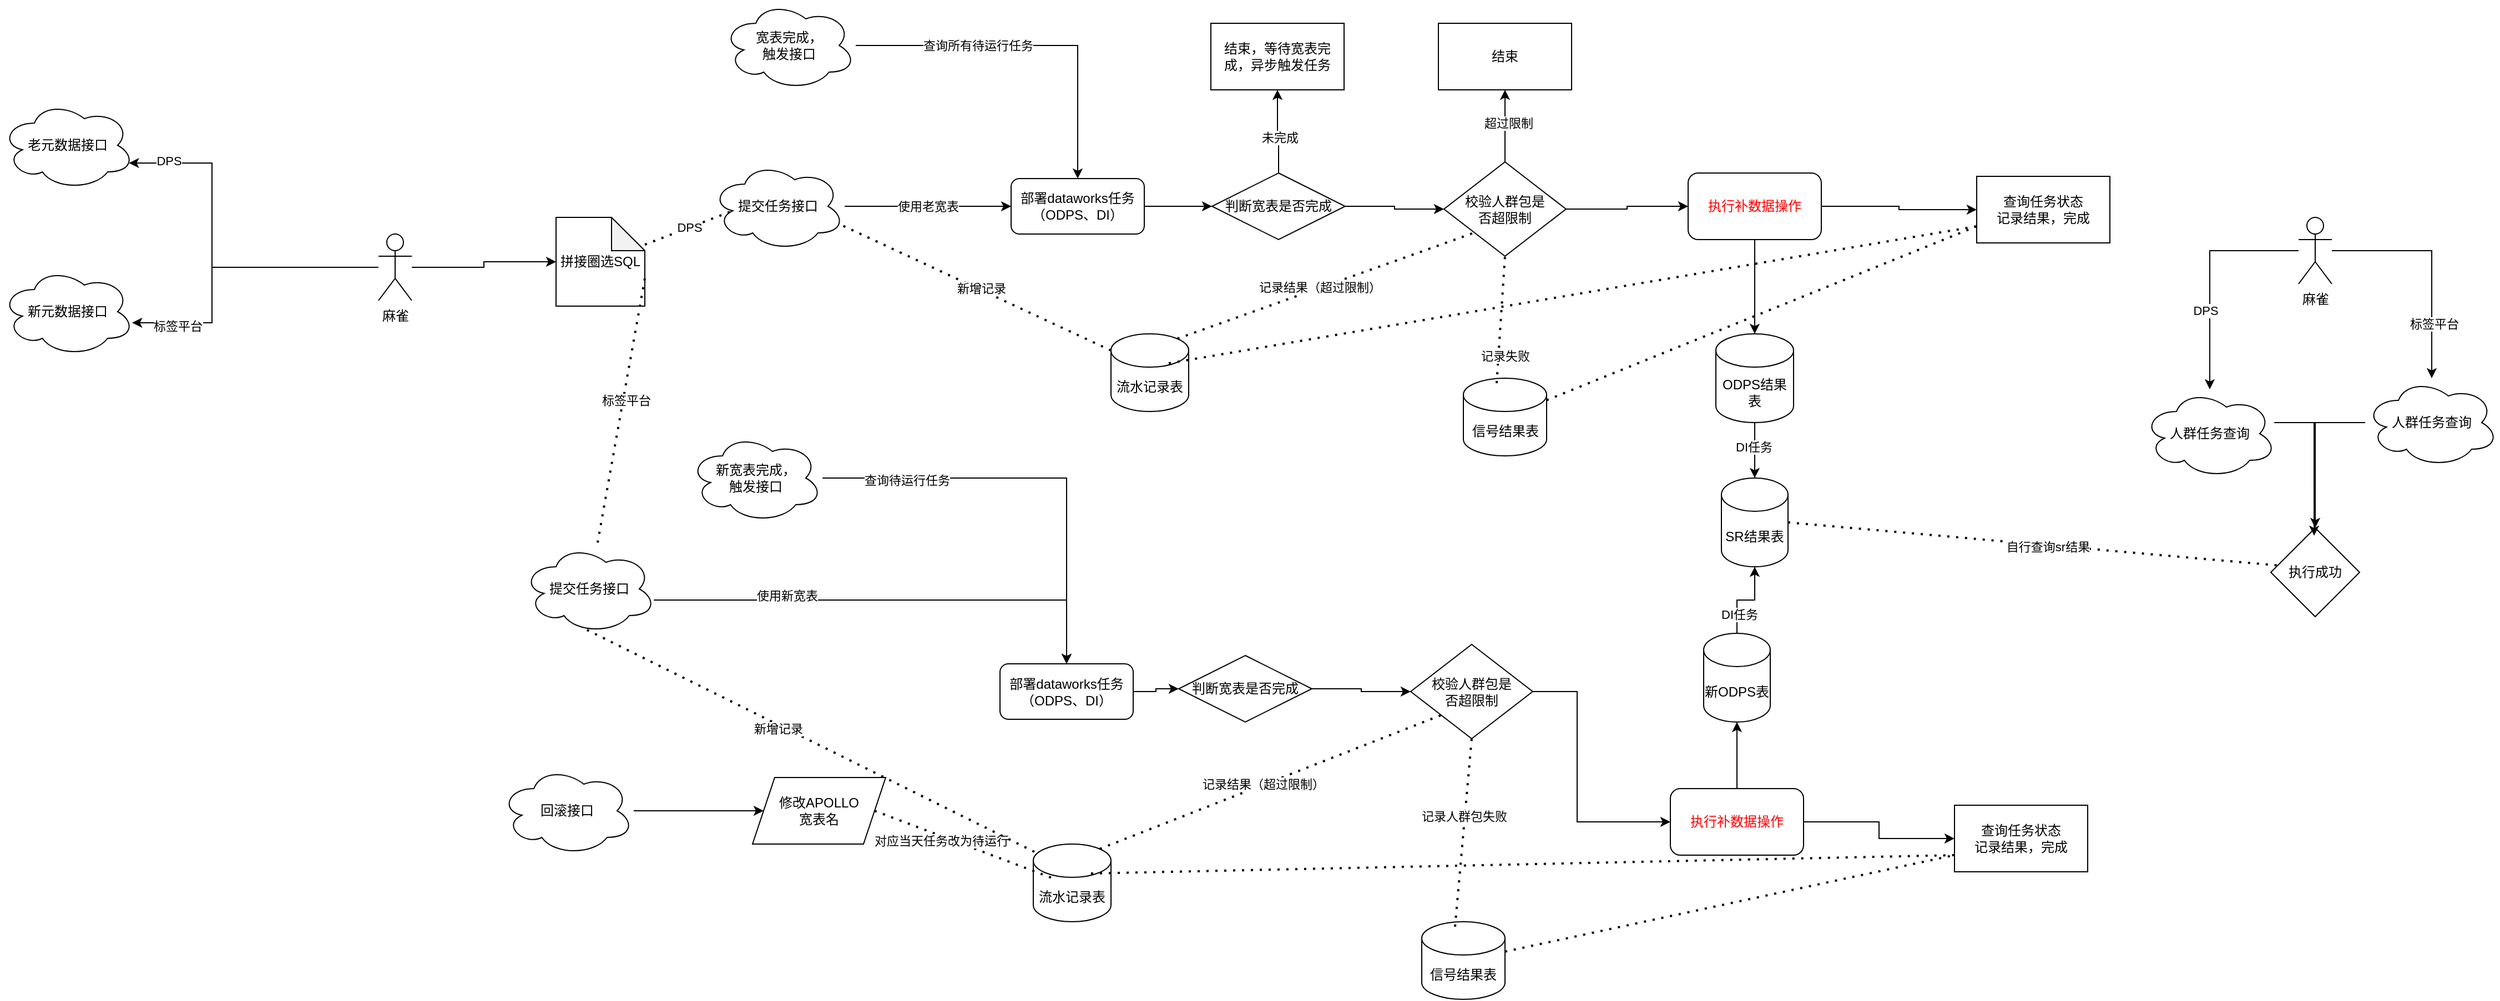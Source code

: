 <mxfile version="25.0.3">
  <diagram name="第 1 页" id="y63ZQ2GJVkdFIbkafl7R">
    <mxGraphModel dx="1026" dy="650" grid="1" gridSize="10" guides="1" tooltips="1" connect="1" arrows="1" fold="1" page="1" pageScale="1" pageWidth="827" pageHeight="1169" math="0" shadow="0">
      <root>
        <mxCell id="0" />
        <mxCell id="1" parent="0" />
        <mxCell id="8IbcEHw5AlyB79mjnVnh-1" value="老元数据接口" style="ellipse;shape=cloud;whiteSpace=wrap;html=1;" vertex="1" parent="1">
          <mxGeometry x="30" y="120" width="120" height="80" as="geometry" />
        </mxCell>
        <mxCell id="8IbcEHw5AlyB79mjnVnh-2" value="新元数据接口" style="ellipse;shape=cloud;whiteSpace=wrap;html=1;" vertex="1" parent="1">
          <mxGeometry x="30" y="270" width="120" height="80" as="geometry" />
        </mxCell>
        <mxCell id="8IbcEHw5AlyB79mjnVnh-6" style="edgeStyle=orthogonalEdgeStyle;rounded=0;orthogonalLoop=1;jettySize=auto;html=1;" edge="1" parent="1" target="8IbcEHw5AlyB79mjnVnh-2">
          <mxGeometry relative="1" as="geometry">
            <mxPoint x="370" y="270" as="sourcePoint" />
            <Array as="points">
              <mxPoint x="220" y="270" />
              <mxPoint x="220" y="320" />
            </Array>
          </mxGeometry>
        </mxCell>
        <mxCell id="8IbcEHw5AlyB79mjnVnh-120" value="标签平台" style="edgeLabel;html=1;align=center;verticalAlign=middle;resizable=0;points=[];" vertex="1" connectable="0" parent="8IbcEHw5AlyB79mjnVnh-6">
          <mxGeometry x="0.699" y="3" relative="1" as="geometry">
            <mxPoint as="offset" />
          </mxGeometry>
        </mxCell>
        <mxCell id="8IbcEHw5AlyB79mjnVnh-9" value="" style="edgeStyle=orthogonalEdgeStyle;rounded=0;orthogonalLoop=1;jettySize=auto;html=1;" edge="1" parent="1" source="8IbcEHw5AlyB79mjnVnh-3" target="8IbcEHw5AlyB79mjnVnh-8">
          <mxGeometry relative="1" as="geometry" />
        </mxCell>
        <mxCell id="8IbcEHw5AlyB79mjnVnh-3" value="麻雀" style="shape=umlActor;verticalLabelPosition=bottom;verticalAlign=top;html=1;outlineConnect=0;" vertex="1" parent="1">
          <mxGeometry x="370" y="240" width="30" height="60" as="geometry" />
        </mxCell>
        <mxCell id="8IbcEHw5AlyB79mjnVnh-5" style="edgeStyle=orthogonalEdgeStyle;rounded=0;orthogonalLoop=1;jettySize=auto;html=1;entryX=0.96;entryY=0.7;entryDx=0;entryDy=0;entryPerimeter=0;" edge="1" parent="1" source="8IbcEHw5AlyB79mjnVnh-3" target="8IbcEHw5AlyB79mjnVnh-1">
          <mxGeometry relative="1" as="geometry">
            <mxPoint x="240" y="230" as="sourcePoint" />
            <Array as="points">
              <mxPoint x="220" y="270" />
              <mxPoint x="220" y="176" />
            </Array>
          </mxGeometry>
        </mxCell>
        <mxCell id="8IbcEHw5AlyB79mjnVnh-121" value="DPS" style="edgeLabel;html=1;align=center;verticalAlign=middle;resizable=0;points=[];" vertex="1" connectable="0" parent="8IbcEHw5AlyB79mjnVnh-5">
          <mxGeometry x="0.775" y="-2" relative="1" as="geometry">
            <mxPoint as="offset" />
          </mxGeometry>
        </mxCell>
        <mxCell id="8IbcEHw5AlyB79mjnVnh-8" value="拼接圈选SQL" style="shape=note;whiteSpace=wrap;html=1;backgroundOutline=1;darkOpacity=0.05;" vertex="1" parent="1">
          <mxGeometry x="530" y="225" width="80" height="80" as="geometry" />
        </mxCell>
        <mxCell id="8IbcEHw5AlyB79mjnVnh-10" value="流水记录表" style="shape=cylinder3;whiteSpace=wrap;html=1;boundedLbl=1;backgroundOutline=1;size=15;" vertex="1" parent="1">
          <mxGeometry x="1030" y="330" width="70" height="70" as="geometry" />
        </mxCell>
        <mxCell id="8IbcEHw5AlyB79mjnVnh-22" style="edgeStyle=orthogonalEdgeStyle;rounded=0;orthogonalLoop=1;jettySize=auto;html=1;entryX=0;entryY=0.5;entryDx=0;entryDy=0;" edge="1" parent="1" source="8IbcEHw5AlyB79mjnVnh-12" target="8IbcEHw5AlyB79mjnVnh-21">
          <mxGeometry relative="1" as="geometry">
            <Array as="points" />
          </mxGeometry>
        </mxCell>
        <mxCell id="8IbcEHw5AlyB79mjnVnh-118" value="使用老宽表" style="edgeLabel;html=1;align=center;verticalAlign=middle;resizable=0;points=[];" vertex="1" connectable="0" parent="8IbcEHw5AlyB79mjnVnh-22">
          <mxGeometry relative="1" as="geometry">
            <mxPoint as="offset" />
          </mxGeometry>
        </mxCell>
        <mxCell id="8IbcEHw5AlyB79mjnVnh-12" value="提交任务接口" style="ellipse;shape=cloud;whiteSpace=wrap;html=1;" vertex="1" parent="1">
          <mxGeometry x="670" y="175" width="120" height="80" as="geometry" />
        </mxCell>
        <mxCell id="8IbcEHw5AlyB79mjnVnh-100" style="edgeStyle=orthogonalEdgeStyle;rounded=0;orthogonalLoop=1;jettySize=auto;html=1;" edge="1" parent="1" source="8IbcEHw5AlyB79mjnVnh-13" target="8IbcEHw5AlyB79mjnVnh-80">
          <mxGeometry relative="1" as="geometry">
            <Array as="points">
              <mxPoint x="990" y="570" />
            </Array>
          </mxGeometry>
        </mxCell>
        <mxCell id="8IbcEHw5AlyB79mjnVnh-119" value="使用新宽表" style="edgeLabel;html=1;align=center;verticalAlign=middle;resizable=0;points=[];" vertex="1" connectable="0" parent="8IbcEHw5AlyB79mjnVnh-100">
          <mxGeometry x="-0.444" y="4" relative="1" as="geometry">
            <mxPoint as="offset" />
          </mxGeometry>
        </mxCell>
        <mxCell id="8IbcEHw5AlyB79mjnVnh-13" value="提交任务接口" style="ellipse;shape=cloud;whiteSpace=wrap;html=1;" vertex="1" parent="1">
          <mxGeometry x="500" y="520" width="120" height="80" as="geometry" />
        </mxCell>
        <mxCell id="8IbcEHw5AlyB79mjnVnh-16" value="DPS" style="endArrow=none;dashed=1;html=1;dashPattern=1 3;strokeWidth=2;rounded=0;entryX=0.16;entryY=0.55;entryDx=0;entryDy=0;entryPerimeter=0;" edge="1" parent="1" source="8IbcEHw5AlyB79mjnVnh-8" target="8IbcEHw5AlyB79mjnVnh-12">
          <mxGeometry width="50" height="50" relative="1" as="geometry">
            <mxPoint x="770" y="355" as="sourcePoint" />
            <mxPoint x="820" y="305" as="targetPoint" />
          </mxGeometry>
        </mxCell>
        <mxCell id="8IbcEHw5AlyB79mjnVnh-17" value="" style="endArrow=none;dashed=1;html=1;dashPattern=1 3;strokeWidth=2;rounded=0;exitX=0;exitY=0;exitDx=80;exitDy=55;exitPerimeter=0;" edge="1" parent="1" source="8IbcEHw5AlyB79mjnVnh-8" target="8IbcEHw5AlyB79mjnVnh-13">
          <mxGeometry width="50" height="50" relative="1" as="geometry">
            <mxPoint x="620" y="254" as="sourcePoint" />
            <mxPoint x="669" y="229" as="targetPoint" />
          </mxGeometry>
        </mxCell>
        <mxCell id="8IbcEHw5AlyB79mjnVnh-18" value="标签平台" style="edgeLabel;html=1;align=center;verticalAlign=middle;resizable=0;points=[];" vertex="1" connectable="0" parent="8IbcEHw5AlyB79mjnVnh-17">
          <mxGeometry x="-0.086" y="2" relative="1" as="geometry">
            <mxPoint as="offset" />
          </mxGeometry>
        </mxCell>
        <mxCell id="8IbcEHw5AlyB79mjnVnh-27" style="edgeStyle=orthogonalEdgeStyle;rounded=0;orthogonalLoop=1;jettySize=auto;html=1;entryX=0;entryY=0.5;entryDx=0;entryDy=0;" edge="1" parent="1" source="8IbcEHw5AlyB79mjnVnh-21" target="8IbcEHw5AlyB79mjnVnh-26">
          <mxGeometry relative="1" as="geometry" />
        </mxCell>
        <mxCell id="8IbcEHw5AlyB79mjnVnh-21" value="部署dataworks任务&lt;div&gt;（ODPS、DI）&lt;/div&gt;" style="rounded=1;whiteSpace=wrap;html=1;" vertex="1" parent="1">
          <mxGeometry x="940" y="190" width="120" height="50" as="geometry" />
        </mxCell>
        <mxCell id="8IbcEHw5AlyB79mjnVnh-30" style="edgeStyle=orthogonalEdgeStyle;rounded=0;orthogonalLoop=1;jettySize=auto;html=1;" edge="1" parent="1" source="8IbcEHw5AlyB79mjnVnh-26" target="8IbcEHw5AlyB79mjnVnh-29">
          <mxGeometry relative="1" as="geometry" />
        </mxCell>
        <mxCell id="8IbcEHw5AlyB79mjnVnh-31" value="未完成" style="edgeLabel;html=1;align=center;verticalAlign=middle;resizable=0;points=[];" vertex="1" connectable="0" parent="8IbcEHw5AlyB79mjnVnh-30">
          <mxGeometry x="-0.158" y="-1" relative="1" as="geometry">
            <mxPoint as="offset" />
          </mxGeometry>
        </mxCell>
        <mxCell id="8IbcEHw5AlyB79mjnVnh-33" style="edgeStyle=orthogonalEdgeStyle;rounded=0;orthogonalLoop=1;jettySize=auto;html=1;" edge="1" parent="1" source="8IbcEHw5AlyB79mjnVnh-26" target="8IbcEHw5AlyB79mjnVnh-32">
          <mxGeometry relative="1" as="geometry" />
        </mxCell>
        <mxCell id="8IbcEHw5AlyB79mjnVnh-26" value="判断宽表是否完成" style="rhombus;whiteSpace=wrap;html=1;" vertex="1" parent="1">
          <mxGeometry x="1121" y="185" width="120" height="60" as="geometry" />
        </mxCell>
        <mxCell id="8IbcEHw5AlyB79mjnVnh-29" value="结束，等待宽表完成，异步触发任务" style="rounded=0;whiteSpace=wrap;html=1;" vertex="1" parent="1">
          <mxGeometry x="1120" y="50" width="120" height="60" as="geometry" />
        </mxCell>
        <mxCell id="8IbcEHw5AlyB79mjnVnh-37" value="" style="edgeStyle=orthogonalEdgeStyle;rounded=0;orthogonalLoop=1;jettySize=auto;html=1;" edge="1" parent="1" source="8IbcEHw5AlyB79mjnVnh-32" target="8IbcEHw5AlyB79mjnVnh-36">
          <mxGeometry relative="1" as="geometry" />
        </mxCell>
        <mxCell id="8IbcEHw5AlyB79mjnVnh-117" value="超过限制" style="edgeLabel;html=1;align=center;verticalAlign=middle;resizable=0;points=[];" vertex="1" connectable="0" parent="8IbcEHw5AlyB79mjnVnh-37">
          <mxGeometry x="0.077" y="-3" relative="1" as="geometry">
            <mxPoint as="offset" />
          </mxGeometry>
        </mxCell>
        <mxCell id="8IbcEHw5AlyB79mjnVnh-48" style="edgeStyle=orthogonalEdgeStyle;rounded=0;orthogonalLoop=1;jettySize=auto;html=1;" edge="1" parent="1" source="8IbcEHw5AlyB79mjnVnh-32" target="8IbcEHw5AlyB79mjnVnh-47">
          <mxGeometry relative="1" as="geometry" />
        </mxCell>
        <mxCell id="8IbcEHw5AlyB79mjnVnh-32" value="校验人群包是&lt;div&gt;否超限制&lt;/div&gt;" style="rhombus;whiteSpace=wrap;html=1;" vertex="1" parent="1">
          <mxGeometry x="1330" y="175" width="110" height="85" as="geometry" />
        </mxCell>
        <mxCell id="8IbcEHw5AlyB79mjnVnh-36" value="结束" style="whiteSpace=wrap;html=1;" vertex="1" parent="1">
          <mxGeometry x="1325" y="50" width="120" height="60" as="geometry" />
        </mxCell>
        <mxCell id="8IbcEHw5AlyB79mjnVnh-38" value="" style="endArrow=none;dashed=1;html=1;dashPattern=1 3;strokeWidth=2;rounded=0;entryX=0.96;entryY=0.7;entryDx=0;entryDy=0;entryPerimeter=0;exitX=0;exitY=0;exitDx=0;exitDy=15;exitPerimeter=0;" edge="1" parent="1" source="8IbcEHw5AlyB79mjnVnh-10" target="8IbcEHw5AlyB79mjnVnh-12">
          <mxGeometry width="50" height="50" relative="1" as="geometry">
            <mxPoint x="1080" y="380" as="sourcePoint" />
            <mxPoint x="1130" y="330" as="targetPoint" />
          </mxGeometry>
        </mxCell>
        <mxCell id="8IbcEHw5AlyB79mjnVnh-125" value="新增记录" style="edgeLabel;html=1;align=center;verticalAlign=middle;resizable=0;points=[];" vertex="1" connectable="0" parent="8IbcEHw5AlyB79mjnVnh-38">
          <mxGeometry x="-0.036" y="-2" relative="1" as="geometry">
            <mxPoint as="offset" />
          </mxGeometry>
        </mxCell>
        <mxCell id="8IbcEHw5AlyB79mjnVnh-40" value="" style="endArrow=none;dashed=1;html=1;dashPattern=1 3;strokeWidth=2;rounded=0;entryX=0;entryY=1;entryDx=0;entryDy=0;exitX=0.855;exitY=0;exitDx=0;exitDy=4.35;exitPerimeter=0;" edge="1" parent="1" source="8IbcEHw5AlyB79mjnVnh-10" target="8IbcEHw5AlyB79mjnVnh-32">
          <mxGeometry width="50" height="50" relative="1" as="geometry">
            <mxPoint x="1040" y="355" as="sourcePoint" />
            <mxPoint x="735" y="246" as="targetPoint" />
          </mxGeometry>
        </mxCell>
        <mxCell id="8IbcEHw5AlyB79mjnVnh-41" value="记录结果（超过限制）" style="edgeLabel;html=1;align=center;verticalAlign=middle;resizable=0;points=[];" vertex="1" connectable="0" parent="8IbcEHw5AlyB79mjnVnh-40">
          <mxGeometry x="-0.04" y="1" relative="1" as="geometry">
            <mxPoint as="offset" />
          </mxGeometry>
        </mxCell>
        <mxCell id="8IbcEHw5AlyB79mjnVnh-42" value="信号结果表" style="shape=cylinder3;whiteSpace=wrap;html=1;boundedLbl=1;backgroundOutline=1;size=15;" vertex="1" parent="1">
          <mxGeometry x="1347.5" y="370" width="75" height="70" as="geometry" />
        </mxCell>
        <mxCell id="8IbcEHw5AlyB79mjnVnh-43" value="" style="endArrow=none;dashed=1;html=1;dashPattern=1 3;strokeWidth=2;rounded=0;entryX=0.5;entryY=1;entryDx=0;entryDy=0;exitX=0.4;exitY=0.064;exitDx=0;exitDy=0;exitPerimeter=0;" edge="1" parent="1" source="8IbcEHw5AlyB79mjnVnh-42" target="8IbcEHw5AlyB79mjnVnh-32">
          <mxGeometry width="50" height="50" relative="1" as="geometry">
            <mxPoint x="1370" y="320" as="sourcePoint" />
            <mxPoint x="1420" y="270" as="targetPoint" />
          </mxGeometry>
        </mxCell>
        <mxCell id="8IbcEHw5AlyB79mjnVnh-44" value="记录失败" style="edgeLabel;html=1;align=center;verticalAlign=middle;resizable=0;points=[];" vertex="1" connectable="0" parent="8IbcEHw5AlyB79mjnVnh-43">
          <mxGeometry x="-0.168" y="-2" relative="1" as="geometry">
            <mxPoint x="2" y="23" as="offset" />
          </mxGeometry>
        </mxCell>
        <mxCell id="8IbcEHw5AlyB79mjnVnh-46" style="edgeStyle=orthogonalEdgeStyle;rounded=0;orthogonalLoop=1;jettySize=auto;html=1;" edge="1" parent="1" source="8IbcEHw5AlyB79mjnVnh-45" target="8IbcEHw5AlyB79mjnVnh-21">
          <mxGeometry relative="1" as="geometry" />
        </mxCell>
        <mxCell id="8IbcEHw5AlyB79mjnVnh-54" value="查询所有待运行任务" style="edgeLabel;html=1;align=center;verticalAlign=middle;resizable=0;points=[];" vertex="1" connectable="0" parent="8IbcEHw5AlyB79mjnVnh-46">
          <mxGeometry x="-0.313" y="1" relative="1" as="geometry">
            <mxPoint y="1" as="offset" />
          </mxGeometry>
        </mxCell>
        <mxCell id="8IbcEHw5AlyB79mjnVnh-45" value="宽表完成，&lt;div&gt;触发接口&lt;/div&gt;" style="ellipse;shape=cloud;whiteSpace=wrap;html=1;" vertex="1" parent="1">
          <mxGeometry x="680" y="30" width="120" height="80" as="geometry" />
        </mxCell>
        <mxCell id="8IbcEHw5AlyB79mjnVnh-52" style="edgeStyle=orthogonalEdgeStyle;rounded=0;orthogonalLoop=1;jettySize=auto;html=1;entryX=0;entryY=0.5;entryDx=0;entryDy=0;" edge="1" parent="1" source="8IbcEHw5AlyB79mjnVnh-47" target="8IbcEHw5AlyB79mjnVnh-51">
          <mxGeometry relative="1" as="geometry">
            <Array as="points">
              <mxPoint x="1740" y="215" />
              <mxPoint x="1740" y="218" />
            </Array>
          </mxGeometry>
        </mxCell>
        <mxCell id="8IbcEHw5AlyB79mjnVnh-110" style="edgeStyle=orthogonalEdgeStyle;rounded=0;orthogonalLoop=1;jettySize=auto;html=1;" edge="1" parent="1" source="8IbcEHw5AlyB79mjnVnh-47" target="8IbcEHw5AlyB79mjnVnh-70">
          <mxGeometry relative="1" as="geometry">
            <Array as="points">
              <mxPoint x="1600" y="360" />
            </Array>
          </mxGeometry>
        </mxCell>
        <mxCell id="8IbcEHw5AlyB79mjnVnh-47" value="&lt;font color=&quot;#ff0000&quot;&gt;执行补数据操作&lt;/font&gt;" style="rounded=1;whiteSpace=wrap;html=1;" vertex="1" parent="1">
          <mxGeometry x="1550" y="185" width="120" height="60" as="geometry" />
        </mxCell>
        <mxCell id="8IbcEHw5AlyB79mjnVnh-51" value="查询任务状态&lt;div&gt;记录结果，完成&lt;/div&gt;" style="rounded=0;whiteSpace=wrap;html=1;" vertex="1" parent="1">
          <mxGeometry x="1810" y="188" width="120" height="60" as="geometry" />
        </mxCell>
        <mxCell id="8IbcEHw5AlyB79mjnVnh-53" value="" style="endArrow=none;dashed=1;html=1;dashPattern=1 3;strokeWidth=2;rounded=0;exitX=0.743;exitY=0.379;exitDx=0;exitDy=0;exitPerimeter=0;entryX=0;entryY=0.75;entryDx=0;entryDy=0;" edge="1" parent="1" source="8IbcEHw5AlyB79mjnVnh-10" target="8IbcEHw5AlyB79mjnVnh-51">
          <mxGeometry width="50" height="50" relative="1" as="geometry">
            <mxPoint x="1200" y="370" as="sourcePoint" />
            <mxPoint x="1550" y="260" as="targetPoint" />
          </mxGeometry>
        </mxCell>
        <mxCell id="8IbcEHw5AlyB79mjnVnh-55" value="" style="endArrow=none;dashed=1;html=1;dashPattern=1 3;strokeWidth=2;rounded=0;entryX=0;entryY=0.75;entryDx=0;entryDy=0;" edge="1" parent="1" source="8IbcEHw5AlyB79mjnVnh-42" target="8IbcEHw5AlyB79mjnVnh-51">
          <mxGeometry width="50" height="50" relative="1" as="geometry">
            <mxPoint x="1480" y="360" as="sourcePoint" />
            <mxPoint x="1530" y="310" as="targetPoint" />
          </mxGeometry>
        </mxCell>
        <mxCell id="8IbcEHw5AlyB79mjnVnh-70" value="ODPS结果表" style="shape=cylinder3;whiteSpace=wrap;html=1;boundedLbl=1;backgroundOutline=1;size=15;" vertex="1" parent="1">
          <mxGeometry x="1575" y="330" width="70" height="80" as="geometry" />
        </mxCell>
        <mxCell id="8IbcEHw5AlyB79mjnVnh-71" value="SR结果表" style="shape=cylinder3;whiteSpace=wrap;html=1;boundedLbl=1;backgroundOutline=1;size=15;" vertex="1" parent="1">
          <mxGeometry x="1580" y="460" width="60" height="80" as="geometry" />
        </mxCell>
        <mxCell id="8IbcEHw5AlyB79mjnVnh-72" style="edgeStyle=orthogonalEdgeStyle;rounded=0;orthogonalLoop=1;jettySize=auto;html=1;entryX=0.5;entryY=0;entryDx=0;entryDy=0;entryPerimeter=0;" edge="1" parent="1" source="8IbcEHw5AlyB79mjnVnh-70" target="8IbcEHw5AlyB79mjnVnh-71">
          <mxGeometry relative="1" as="geometry" />
        </mxCell>
        <mxCell id="8IbcEHw5AlyB79mjnVnh-73" value="DI任务" style="edgeLabel;html=1;align=center;verticalAlign=middle;resizable=0;points=[];" vertex="1" connectable="0" parent="8IbcEHw5AlyB79mjnVnh-72">
          <mxGeometry x="-0.178" y="-1" relative="1" as="geometry">
            <mxPoint y="1" as="offset" />
          </mxGeometry>
        </mxCell>
        <mxCell id="8IbcEHw5AlyB79mjnVnh-78" value="流水记录表" style="shape=cylinder3;whiteSpace=wrap;html=1;boundedLbl=1;backgroundOutline=1;size=15;" vertex="1" parent="1">
          <mxGeometry x="960" y="790" width="70" height="70" as="geometry" />
        </mxCell>
        <mxCell id="8IbcEHw5AlyB79mjnVnh-79" style="edgeStyle=orthogonalEdgeStyle;rounded=0;orthogonalLoop=1;jettySize=auto;html=1;entryX=0;entryY=0.5;entryDx=0;entryDy=0;" edge="1" parent="1" source="8IbcEHw5AlyB79mjnVnh-80" target="8IbcEHw5AlyB79mjnVnh-82">
          <mxGeometry relative="1" as="geometry" />
        </mxCell>
        <mxCell id="8IbcEHw5AlyB79mjnVnh-80" value="部署dataworks任务&lt;div&gt;（ODPS、DI）&lt;/div&gt;" style="rounded=1;whiteSpace=wrap;html=1;" vertex="1" parent="1">
          <mxGeometry x="930" y="627.5" width="120" height="50" as="geometry" />
        </mxCell>
        <mxCell id="8IbcEHw5AlyB79mjnVnh-81" style="edgeStyle=orthogonalEdgeStyle;rounded=0;orthogonalLoop=1;jettySize=auto;html=1;" edge="1" parent="1" source="8IbcEHw5AlyB79mjnVnh-82" target="8IbcEHw5AlyB79mjnVnh-84">
          <mxGeometry relative="1" as="geometry" />
        </mxCell>
        <mxCell id="8IbcEHw5AlyB79mjnVnh-82" value="判断宽表是否完成" style="rhombus;whiteSpace=wrap;html=1;" vertex="1" parent="1">
          <mxGeometry x="1091" y="620" width="120" height="60" as="geometry" />
        </mxCell>
        <mxCell id="8IbcEHw5AlyB79mjnVnh-83" style="edgeStyle=orthogonalEdgeStyle;rounded=0;orthogonalLoop=1;jettySize=auto;html=1;" edge="1" parent="1" source="8IbcEHw5AlyB79mjnVnh-84" target="8IbcEHw5AlyB79mjnVnh-92">
          <mxGeometry relative="1" as="geometry">
            <Array as="points">
              <mxPoint x="1450" y="653" />
              <mxPoint x="1450" y="770" />
            </Array>
          </mxGeometry>
        </mxCell>
        <mxCell id="8IbcEHw5AlyB79mjnVnh-84" value="校验人群包是&lt;div&gt;否超限制&lt;/div&gt;" style="rhombus;whiteSpace=wrap;html=1;" vertex="1" parent="1">
          <mxGeometry x="1300" y="610" width="110" height="85" as="geometry" />
        </mxCell>
        <mxCell id="8IbcEHw5AlyB79mjnVnh-85" value="" style="endArrow=none;dashed=1;html=1;dashPattern=1 3;strokeWidth=2;rounded=0;entryX=0;entryY=1;entryDx=0;entryDy=0;exitX=0.855;exitY=0;exitDx=0;exitDy=4.35;exitPerimeter=0;" edge="1" parent="1" source="8IbcEHw5AlyB79mjnVnh-78" target="8IbcEHw5AlyB79mjnVnh-84">
          <mxGeometry width="50" height="50" relative="1" as="geometry">
            <mxPoint x="1010" y="790" as="sourcePoint" />
            <mxPoint x="705" y="681" as="targetPoint" />
          </mxGeometry>
        </mxCell>
        <mxCell id="8IbcEHw5AlyB79mjnVnh-86" value="记录结果（超过限制）" style="edgeLabel;html=1;align=center;verticalAlign=middle;resizable=0;points=[];" vertex="1" connectable="0" parent="8IbcEHw5AlyB79mjnVnh-85">
          <mxGeometry x="-0.04" y="1" relative="1" as="geometry">
            <mxPoint as="offset" />
          </mxGeometry>
        </mxCell>
        <mxCell id="8IbcEHw5AlyB79mjnVnh-87" value="信号结果表" style="shape=cylinder3;whiteSpace=wrap;html=1;boundedLbl=1;backgroundOutline=1;size=15;" vertex="1" parent="1">
          <mxGeometry x="1310" y="860" width="75" height="70" as="geometry" />
        </mxCell>
        <mxCell id="8IbcEHw5AlyB79mjnVnh-88" value="" style="endArrow=none;dashed=1;html=1;dashPattern=1 3;strokeWidth=2;rounded=0;entryX=0.5;entryY=1;entryDx=0;entryDy=0;exitX=0.4;exitY=0.064;exitDx=0;exitDy=0;exitPerimeter=0;" edge="1" parent="1" source="8IbcEHw5AlyB79mjnVnh-87" target="8IbcEHw5AlyB79mjnVnh-84">
          <mxGeometry width="50" height="50" relative="1" as="geometry">
            <mxPoint x="1340" y="755" as="sourcePoint" />
            <mxPoint x="1390" y="705" as="targetPoint" />
          </mxGeometry>
        </mxCell>
        <mxCell id="8IbcEHw5AlyB79mjnVnh-89" value="记录人群包失败" style="edgeLabel;html=1;align=center;verticalAlign=middle;resizable=0;points=[];" vertex="1" connectable="0" parent="8IbcEHw5AlyB79mjnVnh-88">
          <mxGeometry x="-0.168" y="-2" relative="1" as="geometry">
            <mxPoint x="-1" y="-29" as="offset" />
          </mxGeometry>
        </mxCell>
        <mxCell id="8IbcEHw5AlyB79mjnVnh-91" style="edgeStyle=orthogonalEdgeStyle;rounded=0;orthogonalLoop=1;jettySize=auto;html=1;entryX=0;entryY=0.5;entryDx=0;entryDy=0;" edge="1" parent="1" source="8IbcEHw5AlyB79mjnVnh-92" target="8IbcEHw5AlyB79mjnVnh-93">
          <mxGeometry relative="1" as="geometry" />
        </mxCell>
        <mxCell id="8IbcEHw5AlyB79mjnVnh-142" value="" style="edgeStyle=orthogonalEdgeStyle;rounded=0;orthogonalLoop=1;jettySize=auto;html=1;" edge="1" parent="1" source="8IbcEHw5AlyB79mjnVnh-92" target="8IbcEHw5AlyB79mjnVnh-112">
          <mxGeometry relative="1" as="geometry" />
        </mxCell>
        <mxCell id="8IbcEHw5AlyB79mjnVnh-92" value="&lt;font color=&quot;#ff0000&quot;&gt;执行补数据操作&lt;/font&gt;" style="rounded=1;whiteSpace=wrap;html=1;" vertex="1" parent="1">
          <mxGeometry x="1534" y="740" width="120" height="60" as="geometry" />
        </mxCell>
        <mxCell id="8IbcEHw5AlyB79mjnVnh-93" value="查询任务状态&lt;div&gt;记录结果，完成&lt;/div&gt;" style="rounded=0;whiteSpace=wrap;html=1;" vertex="1" parent="1">
          <mxGeometry x="1790" y="755" width="120" height="60" as="geometry" />
        </mxCell>
        <mxCell id="8IbcEHw5AlyB79mjnVnh-94" value="" style="endArrow=none;dashed=1;html=1;dashPattern=1 3;strokeWidth=2;rounded=0;exitX=0.743;exitY=0.379;exitDx=0;exitDy=0;exitPerimeter=0;entryX=0;entryY=0.75;entryDx=0;entryDy=0;" edge="1" parent="1" source="8IbcEHw5AlyB79mjnVnh-78" target="8IbcEHw5AlyB79mjnVnh-93">
          <mxGeometry width="50" height="50" relative="1" as="geometry">
            <mxPoint x="1170" y="805" as="sourcePoint" />
            <mxPoint x="1520" y="695" as="targetPoint" />
          </mxGeometry>
        </mxCell>
        <mxCell id="8IbcEHw5AlyB79mjnVnh-95" value="" style="endArrow=none;dashed=1;html=1;dashPattern=1 3;strokeWidth=2;rounded=0;entryX=0;entryY=0.75;entryDx=0;entryDy=0;" edge="1" parent="1" source="8IbcEHw5AlyB79mjnVnh-87" target="8IbcEHw5AlyB79mjnVnh-93">
          <mxGeometry width="50" height="50" relative="1" as="geometry">
            <mxPoint x="1450" y="795" as="sourcePoint" />
            <mxPoint x="1500" y="745" as="targetPoint" />
          </mxGeometry>
        </mxCell>
        <mxCell id="8IbcEHw5AlyB79mjnVnh-147" style="edgeStyle=orthogonalEdgeStyle;rounded=0;orthogonalLoop=1;jettySize=auto;html=1;entryX=0.5;entryY=0;entryDx=0;entryDy=0;" edge="1" parent="1" source="8IbcEHw5AlyB79mjnVnh-102" target="8IbcEHw5AlyB79mjnVnh-80">
          <mxGeometry relative="1" as="geometry">
            <Array as="points">
              <mxPoint x="990" y="460" />
            </Array>
          </mxGeometry>
        </mxCell>
        <mxCell id="8IbcEHw5AlyB79mjnVnh-148" value="查询待运行任务" style="edgeLabel;html=1;align=center;verticalAlign=middle;resizable=0;points=[];" vertex="1" connectable="0" parent="8IbcEHw5AlyB79mjnVnh-147">
          <mxGeometry x="-0.61" y="-2" relative="1" as="geometry">
            <mxPoint as="offset" />
          </mxGeometry>
        </mxCell>
        <mxCell id="8IbcEHw5AlyB79mjnVnh-102" value="新宽表完成，&lt;div&gt;触发接口&lt;/div&gt;" style="ellipse;shape=cloud;whiteSpace=wrap;html=1;" vertex="1" parent="1">
          <mxGeometry x="650" y="420" width="120" height="80" as="geometry" />
        </mxCell>
        <mxCell id="8IbcEHw5AlyB79mjnVnh-106" style="edgeStyle=orthogonalEdgeStyle;rounded=0;orthogonalLoop=1;jettySize=auto;html=1;" edge="1" parent="1" source="8IbcEHw5AlyB79mjnVnh-104" target="8IbcEHw5AlyB79mjnVnh-105">
          <mxGeometry relative="1" as="geometry" />
        </mxCell>
        <mxCell id="8IbcEHw5AlyB79mjnVnh-104" value="回滚接口" style="ellipse;shape=cloud;whiteSpace=wrap;html=1;" vertex="1" parent="1">
          <mxGeometry x="480" y="720" width="120" height="80" as="geometry" />
        </mxCell>
        <mxCell id="8IbcEHw5AlyB79mjnVnh-105" value="修改APOLLO&lt;div&gt;宽表名&lt;/div&gt;" style="shape=parallelogram;perimeter=parallelogramPerimeter;whiteSpace=wrap;html=1;fixedSize=1;" vertex="1" parent="1">
          <mxGeometry x="707" y="730" width="120" height="60" as="geometry" />
        </mxCell>
        <mxCell id="8IbcEHw5AlyB79mjnVnh-108" value="" style="endArrow=none;dashed=1;html=1;dashPattern=1 3;strokeWidth=2;rounded=0;exitX=1;exitY=0.5;exitDx=0;exitDy=0;entryX=0.257;entryY=0.443;entryDx=0;entryDy=0;entryPerimeter=0;" edge="1" parent="1" source="8IbcEHw5AlyB79mjnVnh-105" target="8IbcEHw5AlyB79mjnVnh-78">
          <mxGeometry width="50" height="50" relative="1" as="geometry">
            <mxPoint x="980" y="860" as="sourcePoint" />
            <mxPoint x="1030" y="810" as="targetPoint" />
          </mxGeometry>
        </mxCell>
        <mxCell id="8IbcEHw5AlyB79mjnVnh-109" value="对应当天任务改为待运行" style="edgeLabel;html=1;align=center;verticalAlign=middle;resizable=0;points=[];" vertex="1" connectable="0" parent="8IbcEHw5AlyB79mjnVnh-108">
          <mxGeometry x="-0.242" y="-4" relative="1" as="geometry">
            <mxPoint as="offset" />
          </mxGeometry>
        </mxCell>
        <mxCell id="8IbcEHw5AlyB79mjnVnh-143" value="" style="edgeStyle=orthogonalEdgeStyle;rounded=0;orthogonalLoop=1;jettySize=auto;html=1;" edge="1" parent="1" source="8IbcEHw5AlyB79mjnVnh-112" target="8IbcEHw5AlyB79mjnVnh-71">
          <mxGeometry relative="1" as="geometry" />
        </mxCell>
        <mxCell id="8IbcEHw5AlyB79mjnVnh-144" value="DI任务" style="edgeLabel;html=1;align=center;verticalAlign=middle;resizable=0;points=[];" vertex="1" connectable="0" parent="8IbcEHw5AlyB79mjnVnh-143">
          <mxGeometry x="-0.553" y="-2" relative="1" as="geometry">
            <mxPoint as="offset" />
          </mxGeometry>
        </mxCell>
        <mxCell id="8IbcEHw5AlyB79mjnVnh-112" value="新ODPS表" style="shape=cylinder3;whiteSpace=wrap;html=1;boundedLbl=1;backgroundOutline=1;size=15;" vertex="1" parent="1">
          <mxGeometry x="1564" y="600" width="60" height="80" as="geometry" />
        </mxCell>
        <mxCell id="8IbcEHw5AlyB79mjnVnh-130" style="edgeStyle=orthogonalEdgeStyle;rounded=0;orthogonalLoop=1;jettySize=auto;html=1;" edge="1" parent="1" source="8IbcEHw5AlyB79mjnVnh-126" target="8IbcEHw5AlyB79mjnVnh-131">
          <mxGeometry relative="1" as="geometry">
            <mxPoint x="2115" y="340" as="targetPoint" />
          </mxGeometry>
        </mxCell>
        <mxCell id="8IbcEHw5AlyB79mjnVnh-140" value="DPS" style="edgeLabel;html=1;align=center;verticalAlign=middle;resizable=0;points=[];" vertex="1" connectable="0" parent="8IbcEHw5AlyB79mjnVnh-130">
          <mxGeometry x="0.307" y="-4" relative="1" as="geometry">
            <mxPoint as="offset" />
          </mxGeometry>
        </mxCell>
        <mxCell id="8IbcEHw5AlyB79mjnVnh-133" style="edgeStyle=orthogonalEdgeStyle;rounded=0;orthogonalLoop=1;jettySize=auto;html=1;" edge="1" parent="1" source="8IbcEHw5AlyB79mjnVnh-126" target="8IbcEHw5AlyB79mjnVnh-132">
          <mxGeometry relative="1" as="geometry" />
        </mxCell>
        <mxCell id="8IbcEHw5AlyB79mjnVnh-141" value="标签平台" style="edgeLabel;html=1;align=center;verticalAlign=middle;resizable=0;points=[];" vertex="1" connectable="0" parent="8IbcEHw5AlyB79mjnVnh-133">
          <mxGeometry x="0.522" y="2" relative="1" as="geometry">
            <mxPoint as="offset" />
          </mxGeometry>
        </mxCell>
        <mxCell id="8IbcEHw5AlyB79mjnVnh-126" value="麻雀" style="shape=umlActor;verticalLabelPosition=bottom;verticalAlign=top;html=1;outlineConnect=0;" vertex="1" parent="1">
          <mxGeometry x="2100" y="225" width="30" height="60" as="geometry" />
        </mxCell>
        <mxCell id="8IbcEHw5AlyB79mjnVnh-131" value="人群任务查询" style="ellipse;shape=cloud;whiteSpace=wrap;html=1;" vertex="1" parent="1">
          <mxGeometry x="1960" y="380" width="120" height="80" as="geometry" />
        </mxCell>
        <mxCell id="8IbcEHw5AlyB79mjnVnh-137" style="edgeStyle=orthogonalEdgeStyle;rounded=0;orthogonalLoop=1;jettySize=auto;html=1;entryX=0.5;entryY=0;entryDx=0;entryDy=0;" edge="1" parent="1" source="8IbcEHw5AlyB79mjnVnh-132" target="8IbcEHw5AlyB79mjnVnh-134">
          <mxGeometry relative="1" as="geometry">
            <mxPoint x="2130" y="480" as="targetPoint" />
          </mxGeometry>
        </mxCell>
        <mxCell id="8IbcEHw5AlyB79mjnVnh-132" value="人群任务查询" style="ellipse;shape=cloud;whiteSpace=wrap;html=1;" vertex="1" parent="1">
          <mxGeometry x="2160" y="370" width="120" height="80" as="geometry" />
        </mxCell>
        <mxCell id="8IbcEHw5AlyB79mjnVnh-134" value="执行成功" style="rhombus;whiteSpace=wrap;html=1;" vertex="1" parent="1">
          <mxGeometry x="2075" y="505" width="80" height="80" as="geometry" />
        </mxCell>
        <mxCell id="8IbcEHw5AlyB79mjnVnh-135" style="edgeStyle=orthogonalEdgeStyle;rounded=0;orthogonalLoop=1;jettySize=auto;html=1;entryX=0.488;entryY=0.088;entryDx=0;entryDy=0;entryPerimeter=0;" edge="1" parent="1" source="8IbcEHw5AlyB79mjnVnh-131" target="8IbcEHw5AlyB79mjnVnh-134">
          <mxGeometry relative="1" as="geometry">
            <Array as="points">
              <mxPoint x="2114" y="410" />
            </Array>
          </mxGeometry>
        </mxCell>
        <mxCell id="8IbcEHw5AlyB79mjnVnh-138" value="" style="endArrow=none;dashed=1;html=1;dashPattern=1 3;strokeWidth=2;rounded=0;exitX=1;exitY=0.5;exitDx=0;exitDy=0;exitPerimeter=0;entryX=0.113;entryY=0.425;entryDx=0;entryDy=0;entryPerimeter=0;" edge="1" parent="1" source="8IbcEHw5AlyB79mjnVnh-71" target="8IbcEHw5AlyB79mjnVnh-134">
          <mxGeometry width="50" height="50" relative="1" as="geometry">
            <mxPoint x="1780" y="530" as="sourcePoint" />
            <mxPoint x="1830" y="480" as="targetPoint" />
          </mxGeometry>
        </mxCell>
        <mxCell id="8IbcEHw5AlyB79mjnVnh-139" value="自行查询sr结果" style="edgeLabel;html=1;align=center;verticalAlign=middle;resizable=0;points=[];" vertex="1" connectable="0" parent="8IbcEHw5AlyB79mjnVnh-138">
          <mxGeometry x="0.054" y="-1" relative="1" as="geometry">
            <mxPoint as="offset" />
          </mxGeometry>
        </mxCell>
        <mxCell id="8IbcEHw5AlyB79mjnVnh-145" value="" style="endArrow=none;dashed=1;html=1;dashPattern=1 3;strokeWidth=2;rounded=0;entryX=0.467;entryY=0.95;entryDx=0;entryDy=0;entryPerimeter=0;exitX=0.014;exitY=0.1;exitDx=0;exitDy=0;exitPerimeter=0;" edge="1" parent="1" source="8IbcEHw5AlyB79mjnVnh-78" target="8IbcEHw5AlyB79mjnVnh-13">
          <mxGeometry width="50" height="50" relative="1" as="geometry">
            <mxPoint x="550" y="670" as="sourcePoint" />
            <mxPoint x="600" y="620" as="targetPoint" />
          </mxGeometry>
        </mxCell>
        <mxCell id="8IbcEHw5AlyB79mjnVnh-146" value="新增记录" style="edgeLabel;html=1;align=center;verticalAlign=middle;resizable=0;points=[];" vertex="1" connectable="0" parent="8IbcEHw5AlyB79mjnVnh-145">
          <mxGeometry x="0.134" y="3" relative="1" as="geometry">
            <mxPoint as="offset" />
          </mxGeometry>
        </mxCell>
      </root>
    </mxGraphModel>
  </diagram>
</mxfile>

